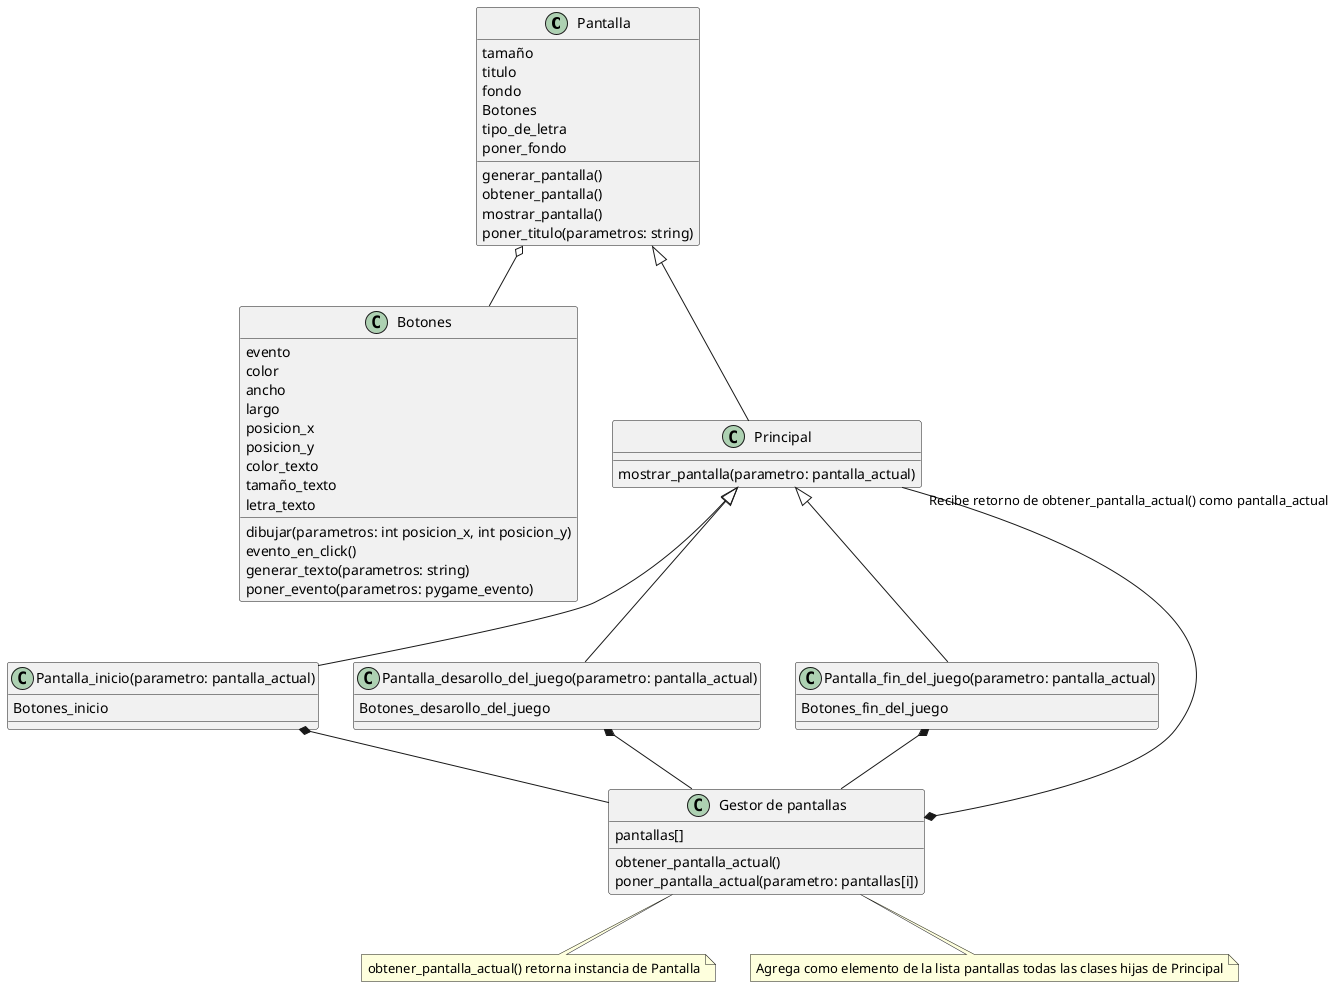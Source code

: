 @startuml Screen 
class "Pantalla" as Pantalla

Pantalla : tamaño
Pantalla : titulo
Pantalla : fondo
Pantalla : Botones
Pantalla : tipo_de_letra
Pantalla : poner_fondo
Pantalla : generar_pantalla()
Pantalla : obtener_pantalla()
Pantalla : mostrar_pantalla()
Pantalla : poner_titulo(parametros: string)


Botones : evento
Botones : color
Botones : ancho 
Botones : largo 
Botones : posicion_x
Botones : posicion_y
Botones : color_texto
Botones : tamaño_texto
Botones : letra_texto

Botones : dibujar(parametros: int posicion_x, int posicion_y)
Botones : evento_en_click()
Botones : generar_texto(parametros: string)
Botones : poner_evento(parametros: pygame_evento)

class "Pantalla_inicio(parametro: pantalla_actual)" as cl1
class "Pantalla_desarollo_del_juego(parametro: pantalla_actual)" as cl2
class "Pantalla_fin_del_juego(parametro: pantalla_actual)" as cl3

Principal <|-- cl1
Principal <|-- cl2
Principal <|-- cl3

cl1 : Botones_inicio 
cl2 : Botones_desarollo_del_juego
cl3 : Botones_fin_del_juego 

Pantalla o-- Botones 

class "Gestor de pantallas" as gp 

gp : obtener_pantalla_actual()
gp : poner_pantalla_actual(parametro: pantallas[i])
gp : pantallas[] 
cl1 *-- gp 
cl2 *-- gp
cl3 *-- gp 

class "Pantalla_principal" as Principal
gp *-- "Recibe retorno de obtener_pantalla_actual() como pantalla_actual" Principal 


Principal : mostrar_pantalla(parametro: pantalla_actual)
Pantalla <|-- Principal

note "obtener_pantalla_actual() retorna instancia de Pantalla" as N1
note "Agrega como elemento de la lista pantallas todas las clases hijas de Principal" as N2
gp .. N1
gp .. N2
@enduml
